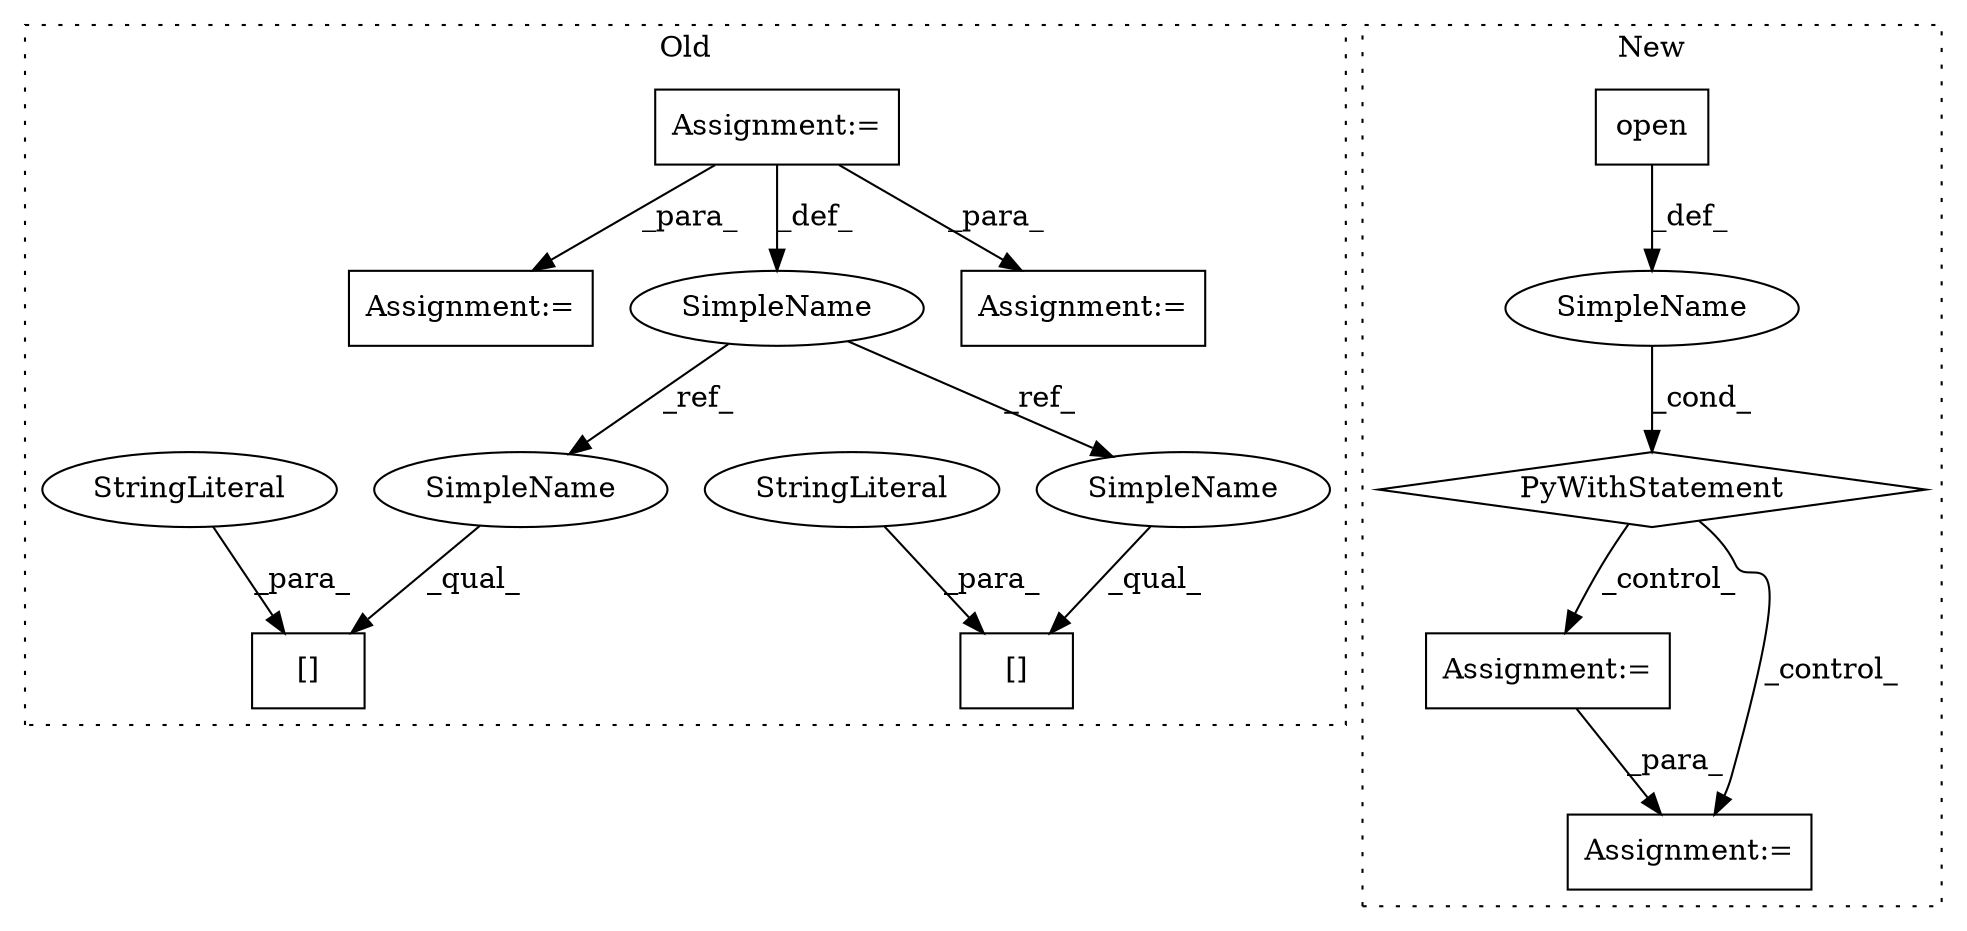digraph G {
subgraph cluster0 {
1 [label="[]" a="2" s="1614,1648" l="9,1" shape="box"];
6 [label="Assignment:=" a="7" s="1493" l="21" shape="box"];
7 [label="Assignment:=" a="7" s="1563" l="1" shape="box"];
8 [label="[]" a="2" s="1673,1707" l="9,1" shape="box"];
9 [label="SimpleName" a="42" s="1371" l="8" shape="ellipse"];
11 [label="StringLiteral" a="45" s="1623" l="25" shape="ellipse"];
12 [label="StringLiteral" a="45" s="1682" l="25" shape="ellipse"];
13 [label="Assignment:=" a="7" s="1609" l="1" shape="box"];
14 [label="SimpleName" a="42" s="1614" l="8" shape="ellipse"];
15 [label="SimpleName" a="42" s="1673" l="8" shape="ellipse"];
label = "Old";
style="dotted";
}
subgraph cluster1 {
2 [label="PyWithStatement" a="104" s="919,964" l="10,2" shape="diamond"];
3 [label="Assignment:=" a="7" s="981" l="11" shape="box"];
4 [label="SimpleName" a="42" s="" l="" shape="ellipse"];
5 [label="Assignment:=" a="7" s="1000,1082" l="57,2" shape="box"];
10 [label="open" a="32" s="929,963" l="5,1" shape="box"];
label = "New";
style="dotted";
}
2 -> 3 [label="_control_"];
2 -> 5 [label="_control_"];
3 -> 5 [label="_para_"];
4 -> 2 [label="_cond_"];
6 -> 9 [label="_def_"];
6 -> 7 [label="_para_"];
6 -> 13 [label="_para_"];
9 -> 15 [label="_ref_"];
9 -> 14 [label="_ref_"];
10 -> 4 [label="_def_"];
11 -> 1 [label="_para_"];
12 -> 8 [label="_para_"];
14 -> 1 [label="_qual_"];
15 -> 8 [label="_qual_"];
}